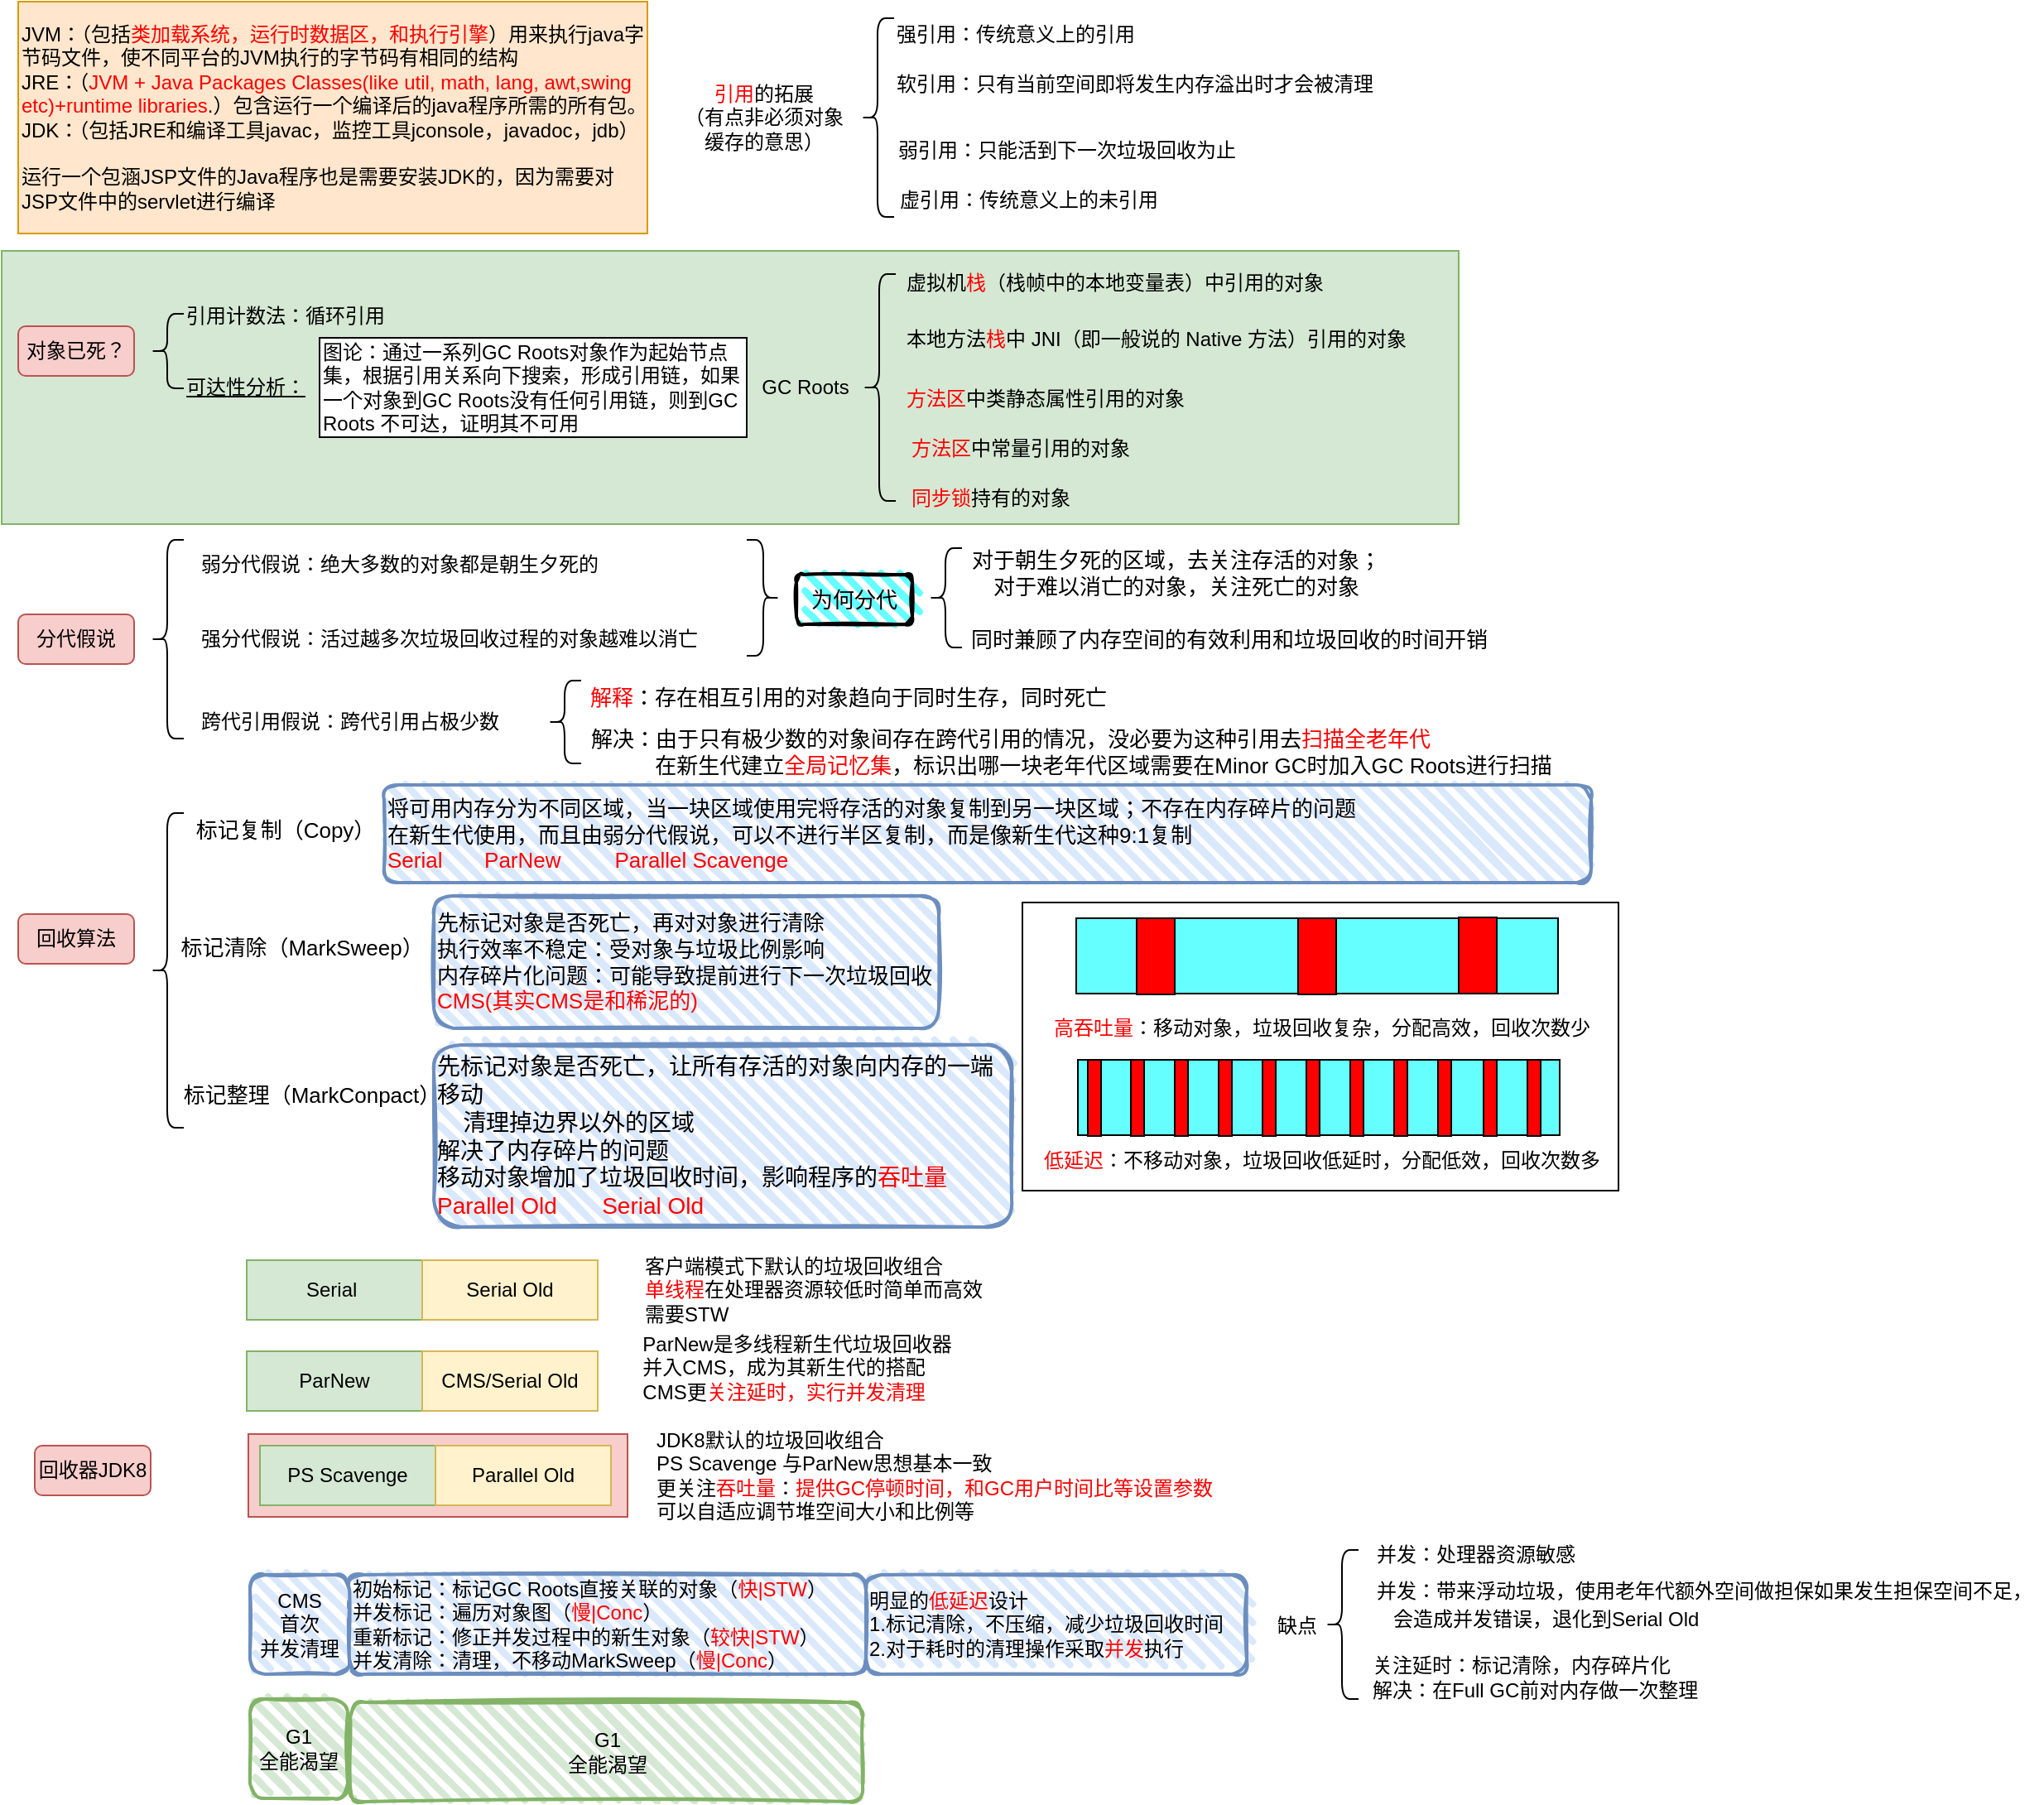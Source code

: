 <mxfile version="17.4.4" type="github">
  <diagram id="cyJsS7ivkHpWse9aPu4b" name="Page-1">
    <mxGraphModel dx="1185" dy="662" grid="1" gridSize="10" guides="1" tooltips="1" connect="1" arrows="1" fold="1" page="1" pageScale="1" pageWidth="850" pageHeight="1100" math="0" shadow="0">
      <root>
        <mxCell id="0" />
        <mxCell id="1" parent="0" />
        <mxCell id="plugZ318Kx3CzQZgdIX9-83" value="" style="rounded=0;whiteSpace=wrap;html=1;shadow=0;fontSize=12;strokeColor=#b85450;fillColor=#f8cecc;" vertex="1" parent="1">
          <mxGeometry x="149" y="875" width="229" height="50" as="geometry" />
        </mxCell>
        <mxCell id="plugZ318Kx3CzQZgdIX9-18" value="" style="rounded=0;whiteSpace=wrap;html=1;fillColor=#d5e8d4;strokeColor=#82b366;" vertex="1" parent="1">
          <mxGeometry y="160.5" width="880" height="165" as="geometry" />
        </mxCell>
        <mxCell id="mPPLmPChkx4s_wyopT-2-1" value="JVM：（包括&lt;font color=&quot;#ff0000&quot;&gt;类加载系统，运行时数据区，和执行引擎&lt;/font&gt;）用来执行java字节码文件，使不同平台的JVM执行的字节码有相同的结构&lt;br&gt;JRE：（&lt;font color=&quot;#ff0000&quot;&gt;JVM + Java Packages Classes(like util, math, lang, awt,swing etc)+runtime libraries&lt;/font&gt;.）包含运行一个编译后的java程序所需的所有包。&lt;br&gt;JDK：（包括JRE和编译工具javac，监控工具jconsole，javadoc，jdb）&lt;br&gt;&lt;br&gt;运行一个包涵JSP文件的Java程序也是需要安装JDK的，因为需要对JSP文件中的servlet进行编译" style="rounded=0;whiteSpace=wrap;html=1;align=left;fillColor=#ffe6cc;strokeColor=#d79b00;" parent="1" vertex="1">
          <mxGeometry x="10" y="10" width="380" height="140" as="geometry" />
        </mxCell>
        <mxCell id="plugZ318Kx3CzQZgdIX9-1" value="对象已死？" style="rounded=1;whiteSpace=wrap;html=1;fillColor=#f8cecc;strokeColor=#b85450;" vertex="1" parent="1">
          <mxGeometry x="10" y="206" width="70" height="30" as="geometry" />
        </mxCell>
        <mxCell id="plugZ318Kx3CzQZgdIX9-2" value="" style="shape=curlyBracket;whiteSpace=wrap;html=1;rounded=1;" vertex="1" parent="1">
          <mxGeometry x="90" y="198.5" width="20" height="45" as="geometry" />
        </mxCell>
        <mxCell id="plugZ318Kx3CzQZgdIX9-6" value="引用计数法：循环引用" style="text;html=1;align=center;verticalAlign=middle;resizable=0;points=[];autosize=1;strokeColor=none;fillColor=none;" vertex="1" parent="1">
          <mxGeometry x="101" y="190" width="140" height="20" as="geometry" />
        </mxCell>
        <mxCell id="plugZ318Kx3CzQZgdIX9-7" value="&lt;u&gt;可达性分析：&lt;/u&gt;" style="text;html=1;align=center;verticalAlign=middle;resizable=0;points=[];autosize=1;strokeColor=none;fillColor=none;" vertex="1" parent="1">
          <mxGeometry x="102" y="233" width="90" height="20" as="geometry" />
        </mxCell>
        <mxCell id="plugZ318Kx3CzQZgdIX9-9" value="图论：通过一系列GC Roots对象作为起始节点集，根据引用关系向下搜索，形成引用链，如果一个对象到GC Roots没有任何引用链，则到GC Roots 不可达，证明其不可用" style="rounded=0;whiteSpace=wrap;html=1;align=left;" vertex="1" parent="1">
          <mxGeometry x="192" y="213" width="258" height="60" as="geometry" />
        </mxCell>
        <mxCell id="plugZ318Kx3CzQZgdIX9-10" value="" style="shape=curlyBracket;whiteSpace=wrap;html=1;rounded=1;" vertex="1" parent="1">
          <mxGeometry x="520" y="174.5" width="20" height="137" as="geometry" />
        </mxCell>
        <mxCell id="plugZ318Kx3CzQZgdIX9-11" value="虚拟机&lt;font color=&quot;#ff0000&quot;&gt;栈&lt;/font&gt;（栈帧中的本地变量表）中引用的对象" style="text;html=1;align=center;verticalAlign=middle;resizable=0;points=[];autosize=1;strokeColor=none;fillColor=none;" vertex="1" parent="1">
          <mxGeometry x="537" y="170" width="270" height="20" as="geometry" />
        </mxCell>
        <mxCell id="plugZ318Kx3CzQZgdIX9-13" value="本地方法&lt;font color=&quot;#ff0000&quot;&gt;栈&lt;/font&gt;中 JNI（即一般说的 Native 方法）引用的对象" style="text;html=1;align=center;verticalAlign=middle;resizable=0;points=[];autosize=1;strokeColor=none;fillColor=none;" vertex="1" parent="1">
          <mxGeometry x="537" y="203.5" width="320" height="20" as="geometry" />
        </mxCell>
        <mxCell id="plugZ318Kx3CzQZgdIX9-14" value="&lt;font color=&quot;#ff0000&quot;&gt;方法区&lt;/font&gt;中类静态属性引用的对象" style="text;html=1;align=center;verticalAlign=middle;resizable=0;points=[];autosize=1;strokeColor=none;fillColor=none;" vertex="1" parent="1">
          <mxGeometry x="540" y="240" width="180" height="20" as="geometry" />
        </mxCell>
        <mxCell id="plugZ318Kx3CzQZgdIX9-15" value="&lt;font color=&quot;#ff0000&quot;&gt;方法区&lt;/font&gt;中常量引用的对象" style="text;html=1;align=center;verticalAlign=middle;resizable=0;points=[];autosize=1;strokeColor=none;fillColor=none;" vertex="1" parent="1">
          <mxGeometry x="540" y="270" width="150" height="20" as="geometry" />
        </mxCell>
        <mxCell id="plugZ318Kx3CzQZgdIX9-16" value="&lt;font color=&quot;#000000&quot;&gt;GC Roots&lt;/font&gt;" style="text;html=1;align=center;verticalAlign=middle;resizable=0;points=[];autosize=1;strokeColor=none;fillColor=none;fontColor=#FF0000;" vertex="1" parent="1">
          <mxGeometry x="450" y="233" width="70" height="20" as="geometry" />
        </mxCell>
        <mxCell id="plugZ318Kx3CzQZgdIX9-17" value="&lt;font color=&quot;#ff0000&quot;&gt;同步锁&lt;/font&gt;持有的对象" style="text;html=1;align=center;verticalAlign=middle;resizable=0;points=[];autosize=1;strokeColor=none;fillColor=none;" vertex="1" parent="1">
          <mxGeometry x="542" y="300" width="110" height="20" as="geometry" />
        </mxCell>
        <mxCell id="plugZ318Kx3CzQZgdIX9-19" value="引用&lt;font color=&quot;#000000&quot;&gt;的拓展&lt;br&gt;（有点非必须对象&lt;br&gt;缓存的意思）&lt;br&gt;&lt;/font&gt;" style="text;html=1;align=center;verticalAlign=middle;resizable=0;points=[];autosize=1;strokeColor=none;fillColor=none;fontColor=#FF0000;" vertex="1" parent="1">
          <mxGeometry x="405" y="55" width="110" height="50" as="geometry" />
        </mxCell>
        <mxCell id="plugZ318Kx3CzQZgdIX9-21" value="" style="shape=curlyBracket;whiteSpace=wrap;html=1;rounded=1;fontColor=#000000;" vertex="1" parent="1">
          <mxGeometry x="519" y="20" width="20" height="120" as="geometry" />
        </mxCell>
        <mxCell id="plugZ318Kx3CzQZgdIX9-22" value="强引用：传统意义上的引用" style="text;html=1;align=center;verticalAlign=middle;resizable=0;points=[];autosize=1;strokeColor=none;fillColor=none;fontColor=#000000;" vertex="1" parent="1">
          <mxGeometry x="532" y="20" width="160" height="20" as="geometry" />
        </mxCell>
        <mxCell id="plugZ318Kx3CzQZgdIX9-23" value="软引用：只有当前空间即将发生内存溢出时才会被清理" style="text;html=1;align=center;verticalAlign=middle;resizable=0;points=[];autosize=1;strokeColor=none;fillColor=none;fontColor=#000000;" vertex="1" parent="1">
          <mxGeometry x="534" y="50" width="300" height="20" as="geometry" />
        </mxCell>
        <mxCell id="plugZ318Kx3CzQZgdIX9-24" value="弱引用：只能活到下一次垃圾回收为止" style="text;html=1;align=center;verticalAlign=middle;resizable=0;points=[];autosize=1;strokeColor=none;fillColor=none;fontColor=#000000;" vertex="1" parent="1">
          <mxGeometry x="533" y="90" width="220" height="20" as="geometry" />
        </mxCell>
        <mxCell id="plugZ318Kx3CzQZgdIX9-25" value="虚引用：传统意义上的未引用" style="text;html=1;align=center;verticalAlign=middle;resizable=0;points=[];autosize=1;strokeColor=none;fillColor=none;fontColor=#000000;" vertex="1" parent="1">
          <mxGeometry x="535" y="120" width="170" height="20" as="geometry" />
        </mxCell>
        <mxCell id="plugZ318Kx3CzQZgdIX9-26" value="分代假说" style="rounded=1;whiteSpace=wrap;html=1;fillColor=#f8cecc;strokeColor=#b85450;" vertex="1" parent="1">
          <mxGeometry x="10" y="380" width="70" height="30" as="geometry" />
        </mxCell>
        <mxCell id="plugZ318Kx3CzQZgdIX9-27" value="" style="shape=curlyBracket;whiteSpace=wrap;html=1;rounded=1;fontColor=#FF0000;" vertex="1" parent="1">
          <mxGeometry x="90" y="335" width="20" height="120" as="geometry" />
        </mxCell>
        <mxCell id="plugZ318Kx3CzQZgdIX9-28" value="&lt;font color=&quot;#000000&quot;&gt;弱分代假说：绝大多数的对象都是朝生夕死的&lt;/font&gt;" style="text;html=1;align=center;verticalAlign=middle;resizable=0;points=[];autosize=1;strokeColor=none;fillColor=none;fontColor=#FF0000;" vertex="1" parent="1">
          <mxGeometry x="110" y="340" width="260" height="20" as="geometry" />
        </mxCell>
        <mxCell id="plugZ318Kx3CzQZgdIX9-29" value="强分代假说：活过越多次垃圾回收过程的对象越难以消亡" style="text;html=1;align=center;verticalAlign=middle;resizable=0;points=[];autosize=1;strokeColor=none;fillColor=none;fontColor=#000000;" vertex="1" parent="1">
          <mxGeometry x="110" y="385" width="320" height="20" as="geometry" />
        </mxCell>
        <mxCell id="plugZ318Kx3CzQZgdIX9-30" value="跨代引用假说：跨代引用占极少数" style="text;html=1;align=center;verticalAlign=middle;resizable=0;points=[];autosize=1;strokeColor=none;fillColor=none;fontColor=#000000;" vertex="1" parent="1">
          <mxGeometry x="110" y="435" width="200" height="20" as="geometry" />
        </mxCell>
        <mxCell id="plugZ318Kx3CzQZgdIX9-31" value="" style="shape=curlyBracket;whiteSpace=wrap;html=1;rounded=1;flipH=1;fontColor=#000000;" vertex="1" parent="1">
          <mxGeometry x="450" y="335" width="20" height="70" as="geometry" />
        </mxCell>
        <mxCell id="plugZ318Kx3CzQZgdIX9-34" value="&lt;font style=&quot;font-size: 13px&quot;&gt;为何分代&lt;/font&gt;" style="rounded=1;whiteSpace=wrap;html=1;strokeWidth=2;fillWeight=4;hachureGap=8;hachureAngle=45;fillColor=#66FFFF;sketch=1;shadow=0;fontColor=#000000;" vertex="1" parent="1">
          <mxGeometry x="480" y="356" width="70" height="30" as="geometry" />
        </mxCell>
        <mxCell id="plugZ318Kx3CzQZgdIX9-35" value="" style="shape=curlyBracket;whiteSpace=wrap;html=1;rounded=1;shadow=0;fontSize=13;fontColor=#000000;fillColor=#66FFFF;" vertex="1" parent="1">
          <mxGeometry x="560" y="340" width="20" height="60" as="geometry" />
        </mxCell>
        <mxCell id="plugZ318Kx3CzQZgdIX9-36" value="对于朝生夕死的区域，去关注存活的对象；&lt;br&gt;对于难以消亡的对象，关注死亡的对象" style="text;html=1;align=center;verticalAlign=middle;resizable=0;points=[];autosize=1;strokeColor=none;fillColor=none;fontSize=13;fontColor=#000000;" vertex="1" parent="1">
          <mxGeometry x="579" y="335" width="260" height="40" as="geometry" />
        </mxCell>
        <mxCell id="plugZ318Kx3CzQZgdIX9-37" value="同时兼顾了内存空间的有效利用和垃圾回收的时间开销" style="text;html=1;align=center;verticalAlign=middle;resizable=0;points=[];autosize=1;strokeColor=none;fillColor=none;fontSize=13;fontColor=#000000;" vertex="1" parent="1">
          <mxGeometry x="576" y="385" width="330" height="20" as="geometry" />
        </mxCell>
        <mxCell id="plugZ318Kx3CzQZgdIX9-38" value="" style="shape=curlyBracket;whiteSpace=wrap;html=1;rounded=1;shadow=0;fontSize=13;fontColor=#000000;fillColor=#66FFFF;" vertex="1" parent="1">
          <mxGeometry x="330" y="420" width="20" height="50" as="geometry" />
        </mxCell>
        <mxCell id="plugZ318Kx3CzQZgdIX9-39" value="&lt;font color=&quot;#ff0000&quot;&gt;解释&lt;/font&gt;：存在相互引用的对象趋向于同时生存，同时死亡" style="text;html=1;align=center;verticalAlign=middle;resizable=0;points=[];autosize=1;strokeColor=none;fillColor=none;fontSize=13;fontColor=#000000;" vertex="1" parent="1">
          <mxGeometry x="346" y="420" width="330" height="20" as="geometry" />
        </mxCell>
        <mxCell id="plugZ318Kx3CzQZgdIX9-42" value="&lt;font color=&quot;#000000&quot;&gt;解决：由于只有极少数的对象间存在跨代引用的情况，没必要为这种引用去&lt;/font&gt;扫描全老年代&lt;br&gt;&lt;font color=&quot;#000000&quot;&gt;&amp;nbsp; &amp;nbsp; &amp;nbsp; &amp;nbsp; &amp;nbsp; &amp;nbsp; &amp;nbsp; &amp;nbsp; &amp;nbsp; &amp;nbsp; &amp;nbsp; &amp;nbsp; &amp;nbsp; &amp;nbsp; &amp;nbsp; &amp;nbsp;在新生代建立&lt;/font&gt;全局记忆集&lt;font color=&quot;#000000&quot;&gt;，标识出哪一块老年代区域需要在Minor GC时加入GC Roots进行扫描&lt;/font&gt;" style="text;html=1;align=center;verticalAlign=middle;resizable=0;points=[];autosize=1;strokeColor=none;fillColor=none;fontSize=13;fontColor=#FF0000;" vertex="1" parent="1">
          <mxGeometry x="274" y="443" width="670" height="40" as="geometry" />
        </mxCell>
        <mxCell id="plugZ318Kx3CzQZgdIX9-43" value="回收算法" style="rounded=1;whiteSpace=wrap;html=1;fillColor=#f8cecc;strokeColor=#b85450;" vertex="1" parent="1">
          <mxGeometry x="10" y="561" width="70" height="30" as="geometry" />
        </mxCell>
        <mxCell id="plugZ318Kx3CzQZgdIX9-44" value="回收器JDK8" style="rounded=1;whiteSpace=wrap;html=1;fillColor=#f8cecc;strokeColor=#b85450;" vertex="1" parent="1">
          <mxGeometry x="20" y="882" width="70" height="30" as="geometry" />
        </mxCell>
        <mxCell id="plugZ318Kx3CzQZgdIX9-45" value="" style="shape=curlyBracket;whiteSpace=wrap;html=1;rounded=1;shadow=0;fontSize=13;fontColor=#FF0000;fillColor=#66FFFF;" vertex="1" parent="1">
          <mxGeometry x="90" y="500" width="20" height="190" as="geometry" />
        </mxCell>
        <mxCell id="plugZ318Kx3CzQZgdIX9-46" value="&lt;font color=&quot;#000000&quot;&gt;标记复制（Copy）&lt;/font&gt;" style="text;html=1;align=center;verticalAlign=middle;resizable=0;points=[];autosize=1;strokeColor=none;fillColor=none;fontSize=13;fontColor=#FF0000;" vertex="1" parent="1">
          <mxGeometry x="111" y="500" width="120" height="20" as="geometry" />
        </mxCell>
        <mxCell id="plugZ318Kx3CzQZgdIX9-49" value="将可用内存分为不同区域，当一块区域使用完将存活的对象复制到另一块区域；不存在内存碎片的问题&lt;br&gt;在新生代使用，而且由弱分代假说，可以不进行半区复制，而是像新生代这种9:1复制&lt;br&gt;&lt;font color=&quot;#ff0000&quot;&gt;Serial&amp;nbsp; &amp;nbsp; &amp;nbsp; &amp;nbsp;ParNew&amp;nbsp; &amp;nbsp; &amp;nbsp; &amp;nbsp; &amp;nbsp;Parallel Scavenge&lt;/font&gt;" style="rounded=1;whiteSpace=wrap;html=1;strokeWidth=2;fillWeight=4;hachureGap=8;hachureAngle=45;fillColor=#dae8fc;sketch=1;shadow=0;fontSize=13;strokeColor=#6c8ebf;align=left;" vertex="1" parent="1">
          <mxGeometry x="231" y="483" width="729" height="59" as="geometry" />
        </mxCell>
        <mxCell id="plugZ318Kx3CzQZgdIX9-50" value="标记清除（MarkSweep）" style="text;html=1;align=center;verticalAlign=middle;resizable=0;points=[];autosize=1;strokeColor=none;fillColor=none;fontSize=13;fontColor=#000000;" vertex="1" parent="1">
          <mxGeometry x="101" y="571" width="160" height="20" as="geometry" />
        </mxCell>
        <mxCell id="plugZ318Kx3CzQZgdIX9-51" value="&lt;font style=&quot;font-size: 13px&quot;&gt;先标记对象是否死亡，再对对象进行清除&lt;br&gt;执行效率不稳定：受对象与垃圾比例影响&lt;br&gt;内存碎片化问题：可能导致提前进行下一次垃圾回收&lt;br&gt;&lt;font color=&quot;#ff0000&quot; style=&quot;font-size: 13px&quot;&gt;CMS(其实CMS是和稀泥的)&lt;/font&gt;&lt;/font&gt;" style="rounded=1;whiteSpace=wrap;html=1;strokeWidth=2;fillWeight=4;hachureGap=8;hachureAngle=45;fillColor=#dae8fc;sketch=1;shadow=0;fontSize=13;strokeColor=#6c8ebf;align=left;" vertex="1" parent="1">
          <mxGeometry x="261" y="550" width="305" height="80" as="geometry" />
        </mxCell>
        <mxCell id="plugZ318Kx3CzQZgdIX9-52" value="标记整理（MarkConpact）" style="text;html=1;align=center;verticalAlign=middle;resizable=0;points=[];autosize=1;strokeColor=none;fillColor=none;fontSize=13;fontColor=#000000;" vertex="1" parent="1">
          <mxGeometry x="102" y="660" width="170" height="20" as="geometry" />
        </mxCell>
        <mxCell id="plugZ318Kx3CzQZgdIX9-53" value="&lt;font style=&quot;font-size: 14px&quot;&gt;先标记对象是否死亡，让所有存活的对象向内存的一端移动&lt;br&gt;&lt;span style=&quot;white-space: pre&quot;&gt;	&lt;/span&gt;&lt;span style=&quot;white-space: pre&quot;&gt;	&lt;/span&gt;&lt;span style=&quot;white-space: pre&quot;&gt;	&lt;/span&gt;&lt;span style=&quot;white-space: pre&quot;&gt;	&lt;/span&gt;清理掉边界以外的区域&lt;br&gt;解决了内存碎片的问题&lt;br&gt;移动对象增加了垃圾回收时间，影响程序的&lt;/font&gt;&lt;font color=&quot;#ff0000&quot; style=&quot;font-size: 14px&quot;&gt;&lt;font style=&quot;font-size: 14px&quot;&gt;吞吐量&lt;br&gt;Parallel Old&amp;nbsp; &amp;nbsp; &amp;nbsp; &amp;nbsp;Serial Old&amp;nbsp; &amp;nbsp; &amp;nbsp; &amp;nbsp;&lt;/font&gt;&lt;br&gt;&lt;/font&gt;" style="rounded=1;whiteSpace=wrap;html=1;strokeWidth=2;fillWeight=4;hachureGap=8;hachureAngle=45;fillColor=#dae8fc;sketch=1;shadow=0;fontSize=13;strokeColor=#6c8ebf;align=left;" vertex="1" parent="1">
          <mxGeometry x="261" y="640" width="349" height="110" as="geometry" />
        </mxCell>
        <mxCell id="plugZ318Kx3CzQZgdIX9-54" value="" style="rounded=0;whiteSpace=wrap;html=1;shadow=0;fontSize=13;" vertex="1" parent="1">
          <mxGeometry x="616.5" y="554" width="360" height="174" as="geometry" />
        </mxCell>
        <mxCell id="plugZ318Kx3CzQZgdIX9-55" value="" style="rounded=0;whiteSpace=wrap;html=1;shadow=0;fontSize=13;fontColor=#FF0000;fillColor=#66FFFF;" vertex="1" parent="1">
          <mxGeometry x="649" y="563.5" width="291" height="45.5" as="geometry" />
        </mxCell>
        <mxCell id="plugZ318Kx3CzQZgdIX9-56" value="" style="rounded=0;whiteSpace=wrap;html=1;shadow=0;fontSize=13;fontColor=#FF0000;fillColor=#66FFFF;" vertex="1" parent="1">
          <mxGeometry x="650" y="649" width="291" height="45.5" as="geometry" />
        </mxCell>
        <mxCell id="plugZ318Kx3CzQZgdIX9-57" value="" style="rounded=0;whiteSpace=wrap;html=1;shadow=0;fontSize=13;fontColor=#FF0000;fillColor=#FF0000;" vertex="1" parent="1">
          <mxGeometry x="685.5" y="563.5" width="23" height="46" as="geometry" />
        </mxCell>
        <mxCell id="plugZ318Kx3CzQZgdIX9-58" value="" style="rounded=0;whiteSpace=wrap;html=1;shadow=0;fontSize=13;fontColor=#FF0000;fillColor=#FF0000;" vertex="1" parent="1">
          <mxGeometry x="783" y="563.5" width="23" height="46" as="geometry" />
        </mxCell>
        <mxCell id="plugZ318Kx3CzQZgdIX9-60" value="" style="rounded=0;whiteSpace=wrap;html=1;shadow=0;fontSize=13;fontColor=#FF0000;fillColor=#FF0000;" vertex="1" parent="1">
          <mxGeometry x="880" y="563" width="23" height="46" as="geometry" />
        </mxCell>
        <mxCell id="plugZ318Kx3CzQZgdIX9-61" value="" style="rounded=0;whiteSpace=wrap;html=1;shadow=0;fontSize=13;fontColor=#FF0000;fillColor=#FF0000;" vertex="1" parent="1">
          <mxGeometry x="682" y="649" width="8" height="46" as="geometry" />
        </mxCell>
        <mxCell id="plugZ318Kx3CzQZgdIX9-62" value="" style="rounded=0;whiteSpace=wrap;html=1;shadow=0;fontSize=13;fontColor=#FF0000;fillColor=#FF0000;" vertex="1" parent="1">
          <mxGeometry x="708.5" y="649" width="8" height="46" as="geometry" />
        </mxCell>
        <mxCell id="plugZ318Kx3CzQZgdIX9-63" value="" style="rounded=0;whiteSpace=wrap;html=1;shadow=0;fontSize=13;fontColor=#FF0000;fillColor=#FF0000;" vertex="1" parent="1">
          <mxGeometry x="735" y="649" width="8" height="46" as="geometry" />
        </mxCell>
        <mxCell id="plugZ318Kx3CzQZgdIX9-64" value="" style="rounded=0;whiteSpace=wrap;html=1;shadow=0;fontSize=13;fontColor=#FF0000;fillColor=#FF0000;" vertex="1" parent="1">
          <mxGeometry x="761.5" y="649" width="8" height="46" as="geometry" />
        </mxCell>
        <mxCell id="plugZ318Kx3CzQZgdIX9-65" value="" style="rounded=0;whiteSpace=wrap;html=1;shadow=0;fontSize=13;fontColor=#FF0000;fillColor=#FF0000;" vertex="1" parent="1">
          <mxGeometry x="788" y="649" width="8" height="46" as="geometry" />
        </mxCell>
        <mxCell id="plugZ318Kx3CzQZgdIX9-66" value="" style="rounded=0;whiteSpace=wrap;html=1;shadow=0;fontSize=13;fontColor=#FF0000;fillColor=#FF0000;" vertex="1" parent="1">
          <mxGeometry x="814.5" y="649" width="8" height="46" as="geometry" />
        </mxCell>
        <mxCell id="plugZ318Kx3CzQZgdIX9-67" value="" style="rounded=0;whiteSpace=wrap;html=1;shadow=0;fontSize=13;fontColor=#FF0000;fillColor=#FF0000;" vertex="1" parent="1">
          <mxGeometry x="841" y="649" width="8" height="46" as="geometry" />
        </mxCell>
        <mxCell id="plugZ318Kx3CzQZgdIX9-68" value="c&lt;span style=&quot;color: rgba(0 , 0 , 0 , 0) ; font-family: monospace ; font-size: 0px&quot;&gt;%3CmxGraphModel%3E%3Croot%3E%3CmxCell%20id%3D%220%22%2F%3E%3CmxCell%20id%3D%221%22%20parent%3D%220%22%2F%3E%3CmxCell%20id%3D%222%22%20value%3D%22%22%20style%3D%22rounded%3D0%3BwhiteSpace%3Dwrap%3Bhtml%3D1%3Bshadow%3D0%3BfontSize%3D13%3BfontColor%3D%23FF0000%3BfillColor%3D%23FF0000%3B%22%20vertex%3D%221%22%20parent%3D%221%22%3E%3CmxGeometry%20x%3D%22682%22%20y%3D%22640%22%20width%3D%228%22%20height%3D%2246%22%20as%3D%22geometry%22%2F%3E%3C%2FmxCell%3E%3CmxCell%20id%3D%223%22%20value%3D%22%22%20style%3D%22rounded%3D0%3BwhiteSpace%3Dwrap%3Bhtml%3D1%3Bshadow%3D0%3BfontSize%3D13%3BfontColor%3D%23FF0000%3BfillColor%3D%23FF0000%3B%22%20vertex%3D%221%22%20parent%3D%221%22%3E%3CmxGeometry%20x%3D%22708.5%22%20y%3D%22640%22%20width%3D%228%22%20height%3D%2246%22%20as%3D%22geometry%22%2F%3E%3C%2FmxCell%3E%3CmxCell%20id%3D%224%22%20value%3D%22%22%20style%3D%22rounded%3D0%3BwhiteSpace%3Dwrap%3Bhtml%3D1%3Bshadow%3D0%3BfontSize%3D13%3BfontColor%3D%23FF0000%3BfillColor%3D%23FF0000%3B%22%20vertex%3D%221%22%20parent%3D%221%22%3E%3CmxGeometry%20x%3D%22735%22%20y%3D%22640%22%20width%3D%228%22%20height%3D%2246%22%20as%3D%22geometry%22%2F%3E%3C%2FmxCell%3E%3CmxCell%20id%3D%225%22%20value%3D%22%22%20style%3D%22rounded%3D0%3BwhiteSpace%3Dwrap%3Bhtml%3D1%3Bshadow%3D0%3BfontSize%3D13%3BfontColor%3D%23FF0000%3BfillColor%3D%23FF0000%3B%22%20vertex%3D%221%22%20parent%3D%221%22%3E%3CmxGeometry%20x%3D%22761.5%22%20y%3D%22640%22%20width%3D%228%22%20height%3D%2246%22%20as%3D%22geometry%22%2F%3E%3C%2FmxCell%3E%3C%2Froot%3E%3C%2FmxGraphModel%3E&lt;/span&gt;&lt;span style=&quot;color: rgba(0 , 0 , 0 , 0) ; font-family: monospace ; font-size: 0px&quot;&gt;%3CmxGraphModel%3E%3Croot%3E%3CmxCell%20id%3D%220%22%2F%3E%3CmxCell%20id%3D%221%22%20parent%3D%220%22%2F%3E%3CmxCell%20id%3D%222%22%20value%3D%22%22%20style%3D%22rounded%3D0%3BwhiteSpace%3Dwrap%3Bhtml%3D1%3Bshadow%3D0%3BfontSize%3D13%3BfontColor%3D%23FF0000%3BfillColor%3D%23FF0000%3B%22%20vertex%3D%221%22%20parent%3D%221%22%3E%3CmxGeometry%20x%3D%22682%22%20y%3D%22640%22%20width%3D%228%22%20height%3D%2246%22%20as%3D%22geometry%22%2F%3E%3C%2FmxCell%3E%3CmxCell%20id%3D%223%22%20value%3D%22%22%20style%3D%22rounded%3D0%3BwhiteSpace%3Dwrap%3Bhtml%3D1%3Bshadow%3D0%3BfontSize%3D13%3BfontColor%3D%23FF0000%3BfillColor%3D%23FF0000%3B%22%20vertex%3D%221%22%20parent%3D%221%22%3E%3CmxGeometry%20x%3D%22708.5%22%20y%3D%22640%22%20width%3D%228%22%20height%3D%2246%22%20as%3D%22geometry%22%2F%3E%3C%2FmxCell%3E%3CmxCell%20id%3D%224%22%20value%3D%22%22%20style%3D%22rounded%3D0%3BwhiteSpace%3Dwrap%3Bhtml%3D1%3Bshadow%3D0%3BfontSize%3D13%3BfontColor%3D%23FF0000%3BfillColor%3D%23FF0000%3B%22%20vertex%3D%221%22%20parent%3D%221%22%3E%3CmxGeometry%20x%3D%22735%22%20y%3D%22640%22%20width%3D%228%22%20height%3D%2246%22%20as%3D%22geometry%22%2F%3E%3C%2FmxCell%3E%3CmxCell%20id%3D%225%22%20value%3D%22%22%20style%3D%22rounded%3D0%3BwhiteSpace%3Dwrap%3Bhtml%3D1%3Bshadow%3D0%3BfontSize%3D13%3BfontColor%3D%23FF0000%3BfillColor%3D%23FF0000%3B%22%20vertex%3D%221%22%20parent%3D%221%22%3E%3CmxGeometry%20x%3D%22761.5%22%20y%3D%22640%22%20width%3D%228%22%20height%3D%2246%22%20as%3D%22geometry%22%2F%3E%3C%2FmxCell%3E%3C%2Froot%3E%3C%2FmxGraphModel%3E&lt;/span&gt;" style="rounded=0;whiteSpace=wrap;html=1;shadow=0;fontSize=13;fontColor=#FF0000;fillColor=#FF0000;" vertex="1" parent="1">
          <mxGeometry x="867.5" y="649" width="8" height="46" as="geometry" />
        </mxCell>
        <mxCell id="plugZ318Kx3CzQZgdIX9-69" value="c&lt;span style=&quot;color: rgba(0 , 0 , 0 , 0) ; font-family: monospace ; font-size: 0px&quot;&gt;%3CmxGraphModel%3E%3Croot%3E%3CmxCell%20id%3D%220%22%2F%3E%3CmxCell%20id%3D%221%22%20parent%3D%220%22%2F%3E%3CmxCell%20id%3D%222%22%20value%3D%22%22%20style%3D%22rounded%3D0%3BwhiteSpace%3Dwrap%3Bhtml%3D1%3Bshadow%3D0%3BfontSize%3D13%3BfontColor%3D%23FF0000%3BfillColor%3D%23FF0000%3B%22%20vertex%3D%221%22%20parent%3D%221%22%3E%3CmxGeometry%20x%3D%22682%22%20y%3D%22640%22%20width%3D%228%22%20height%3D%2246%22%20as%3D%22geometry%22%2F%3E%3C%2FmxCell%3E%3CmxCell%20id%3D%223%22%20value%3D%22%22%20style%3D%22rounded%3D0%3BwhiteSpace%3Dwrap%3Bhtml%3D1%3Bshadow%3D0%3BfontSize%3D13%3BfontColor%3D%23FF0000%3BfillColor%3D%23FF0000%3B%22%20vertex%3D%221%22%20parent%3D%221%22%3E%3CmxGeometry%20x%3D%22708.5%22%20y%3D%22640%22%20width%3D%228%22%20height%3D%2246%22%20as%3D%22geometry%22%2F%3E%3C%2FmxCell%3E%3CmxCell%20id%3D%224%22%20value%3D%22%22%20style%3D%22rounded%3D0%3BwhiteSpace%3Dwrap%3Bhtml%3D1%3Bshadow%3D0%3BfontSize%3D13%3BfontColor%3D%23FF0000%3BfillColor%3D%23FF0000%3B%22%20vertex%3D%221%22%20parent%3D%221%22%3E%3CmxGeometry%20x%3D%22735%22%20y%3D%22640%22%20width%3D%228%22%20height%3D%2246%22%20as%3D%22geometry%22%2F%3E%3C%2FmxCell%3E%3CmxCell%20id%3D%225%22%20value%3D%22%22%20style%3D%22rounded%3D0%3BwhiteSpace%3Dwrap%3Bhtml%3D1%3Bshadow%3D0%3BfontSize%3D13%3BfontColor%3D%23FF0000%3BfillColor%3D%23FF0000%3B%22%20vertex%3D%221%22%20parent%3D%221%22%3E%3CmxGeometry%20x%3D%22761.5%22%20y%3D%22640%22%20width%3D%228%22%20height%3D%2246%22%20as%3D%22geometry%22%2F%3E%3C%2FmxCell%3E%3C%2Froot%3E%3C%2FmxGraphModel%3E&lt;/span&gt;&lt;span style=&quot;color: rgba(0 , 0 , 0 , 0) ; font-family: monospace ; font-size: 0px&quot;&gt;%3CmxGraphModel%3E%3Croot%3E%3CmxCell%20id%3D%220%22%2F%3E%3CmxCell%20id%3D%221%22%20parent%3D%220%22%2F%3E%3CmxCell%20id%3D%222%22%20value%3D%22%22%20style%3D%22rounded%3D0%3BwhiteSpace%3Dwrap%3Bhtml%3D1%3Bshadow%3D0%3BfontSize%3D13%3BfontColor%3D%23FF0000%3BfillColor%3D%23FF0000%3B%22%20vertex%3D%221%22%20parent%3D%221%22%3E%3CmxGeometry%20x%3D%22682%22%20y%3D%22640%22%20width%3D%228%22%20height%3D%2246%22%20as%3D%22geometry%22%2F%3E%3C%2FmxCell%3E%3CmxCell%20id%3D%223%22%20value%3D%22%22%20style%3D%22rounded%3D0%3BwhiteSpace%3Dwrap%3Bhtml%3D1%3Bshadow%3D0%3BfontSize%3D13%3BfontColor%3D%23FF0000%3BfillColor%3D%23FF0000%3B%22%20vertex%3D%221%22%20parent%3D%221%22%3E%3CmxGeometry%20x%3D%22708.5%22%20y%3D%22640%22%20width%3D%228%22%20height%3D%2246%22%20as%3D%22geometry%22%2F%3E%3C%2FmxCell%3E%3CmxCell%20id%3D%224%22%20value%3D%22%22%20style%3D%22rounded%3D0%3BwhiteSpace%3Dwrap%3Bhtml%3D1%3Bshadow%3D0%3BfontSize%3D13%3BfontColor%3D%23FF0000%3BfillColor%3D%23FF0000%3B%22%20vertex%3D%221%22%20parent%3D%221%22%3E%3CmxGeometry%20x%3D%22735%22%20y%3D%22640%22%20width%3D%228%22%20height%3D%2246%22%20as%3D%22geometry%22%2F%3E%3C%2FmxCell%3E%3CmxCell%20id%3D%225%22%20value%3D%22%22%20style%3D%22rounded%3D0%3BwhiteSpace%3Dwrap%3Bhtml%3D1%3Bshadow%3D0%3BfontSize%3D13%3BfontColor%3D%23FF0000%3BfillColor%3D%23FF0000%3B%22%20vertex%3D%221%22%20parent%3D%221%22%3E%3CmxGeometry%20x%3D%22761.5%22%20y%3D%22640%22%20width%3D%228%22%20height%3D%2246%22%20as%3D%22geometry%22%2F%3E%3C%2FmxCell%3E%3C%2Froot%3E%3C%2FmxGraphModel%3E&lt;/span&gt;" style="rounded=0;whiteSpace=wrap;html=1;shadow=0;fontSize=13;fontColor=#FF0000;fillColor=#FF0000;" vertex="1" parent="1">
          <mxGeometry x="867.5" y="649" width="8" height="46" as="geometry" />
        </mxCell>
        <mxCell id="plugZ318Kx3CzQZgdIX9-70" value="" style="rounded=0;whiteSpace=wrap;html=1;shadow=0;fontSize=13;fontColor=#FF0000;fillColor=#FF0000;" vertex="1" parent="1">
          <mxGeometry x="895" y="649" width="8" height="46" as="geometry" />
        </mxCell>
        <mxCell id="plugZ318Kx3CzQZgdIX9-71" value="c&lt;span style=&quot;color: rgba(0 , 0 , 0 , 0) ; font-family: monospace ; font-size: 0px&quot;&gt;%3CmxGraphModel%3E%3Croot%3E%3CmxCell%20id%3D%220%22%2F%3E%3CmxCell%20id%3D%221%22%20parent%3D%220%22%2F%3E%3CmxCell%20id%3D%222%22%20value%3D%22%22%20style%3D%22rounded%3D0%3BwhiteSpace%3Dwrap%3Bhtml%3D1%3Bshadow%3D0%3BfontSize%3D13%3BfontColor%3D%23FF0000%3BfillColor%3D%23FF0000%3B%22%20vertex%3D%221%22%20parent%3D%221%22%3E%3CmxGeometry%20x%3D%22682%22%20y%3D%22640%22%20width%3D%228%22%20height%3D%2246%22%20as%3D%22geometry%22%2F%3E%3C%2FmxCell%3E%3CmxCell%20id%3D%223%22%20value%3D%22%22%20style%3D%22rounded%3D0%3BwhiteSpace%3Dwrap%3Bhtml%3D1%3Bshadow%3D0%3BfontSize%3D13%3BfontColor%3D%23FF0000%3BfillColor%3D%23FF0000%3B%22%20vertex%3D%221%22%20parent%3D%221%22%3E%3CmxGeometry%20x%3D%22708.5%22%20y%3D%22640%22%20width%3D%228%22%20height%3D%2246%22%20as%3D%22geometry%22%2F%3E%3C%2FmxCell%3E%3CmxCell%20id%3D%224%22%20value%3D%22%22%20style%3D%22rounded%3D0%3BwhiteSpace%3Dwrap%3Bhtml%3D1%3Bshadow%3D0%3BfontSize%3D13%3BfontColor%3D%23FF0000%3BfillColor%3D%23FF0000%3B%22%20vertex%3D%221%22%20parent%3D%221%22%3E%3CmxGeometry%20x%3D%22735%22%20y%3D%22640%22%20width%3D%228%22%20height%3D%2246%22%20as%3D%22geometry%22%2F%3E%3C%2FmxCell%3E%3CmxCell%20id%3D%225%22%20value%3D%22%22%20style%3D%22rounded%3D0%3BwhiteSpace%3Dwrap%3Bhtml%3D1%3Bshadow%3D0%3BfontSize%3D13%3BfontColor%3D%23FF0000%3BfillColor%3D%23FF0000%3B%22%20vertex%3D%221%22%20parent%3D%221%22%3E%3CmxGeometry%20x%3D%22761.5%22%20y%3D%22640%22%20width%3D%228%22%20height%3D%2246%22%20as%3D%22geometry%22%2F%3E%3C%2FmxCell%3E%3C%2Froot%3E%3C%2FmxGraphModel%3E&lt;/span&gt;&lt;span style=&quot;color: rgba(0 , 0 , 0 , 0) ; font-family: monospace ; font-size: 0px&quot;&gt;%3CmxGraphModel%3E%3Croot%3E%3CmxCell%20id%3D%220%22%2F%3E%3CmxCell%20id%3D%221%22%20parent%3D%220%22%2F%3E%3CmxCell%20id%3D%222%22%20value%3D%22%22%20style%3D%22rounded%3D0%3BwhiteSpace%3Dwrap%3Bhtml%3D1%3Bshadow%3D0%3BfontSize%3D13%3BfontColor%3D%23FF0000%3BfillColor%3D%23FF0000%3B%22%20vertex%3D%221%22%20parent%3D%221%22%3E%3CmxGeometry%20x%3D%22682%22%20y%3D%22640%22%20width%3D%228%22%20height%3D%2246%22%20as%3D%22geometry%22%2F%3E%3C%2FmxCell%3E%3CmxCell%20id%3D%223%22%20value%3D%22%22%20style%3D%22rounded%3D0%3BwhiteSpace%3Dwrap%3Bhtml%3D1%3Bshadow%3D0%3BfontSize%3D13%3BfontColor%3D%23FF0000%3BfillColor%3D%23FF0000%3B%22%20vertex%3D%221%22%20parent%3D%221%22%3E%3CmxGeometry%20x%3D%22708.5%22%20y%3D%22640%22%20width%3D%228%22%20height%3D%2246%22%20as%3D%22geometry%22%2F%3E%3C%2FmxCell%3E%3CmxCell%20id%3D%224%22%20value%3D%22%22%20style%3D%22rounded%3D0%3BwhiteSpace%3Dwrap%3Bhtml%3D1%3Bshadow%3D0%3BfontSize%3D13%3BfontColor%3D%23FF0000%3BfillColor%3D%23FF0000%3B%22%20vertex%3D%221%22%20parent%3D%221%22%3E%3CmxGeometry%20x%3D%22735%22%20y%3D%22640%22%20width%3D%228%22%20height%3D%2246%22%20as%3D%22geometry%22%2F%3E%3C%2FmxCell%3E%3CmxCell%20id%3D%225%22%20value%3D%22%22%20style%3D%22rounded%3D0%3BwhiteSpace%3Dwrap%3Bhtml%3D1%3Bshadow%3D0%3BfontSize%3D13%3BfontColor%3D%23FF0000%3BfillColor%3D%23FF0000%3B%22%20vertex%3D%221%22%20parent%3D%221%22%3E%3CmxGeometry%20x%3D%22761.5%22%20y%3D%22640%22%20width%3D%228%22%20height%3D%2246%22%20as%3D%22geometry%22%2F%3E%3C%2FmxCell%3E%3C%2Froot%3E%3C%2FmxGraphModel%3E&lt;/span&gt;" style="rounded=0;whiteSpace=wrap;html=1;shadow=0;fontSize=13;fontColor=#FF0000;fillColor=#FF0000;" vertex="1" parent="1">
          <mxGeometry x="921.5" y="649" width="8" height="46" as="geometry" />
        </mxCell>
        <mxCell id="plugZ318Kx3CzQZgdIX9-72" value="" style="rounded=0;whiteSpace=wrap;html=1;shadow=0;fontSize=13;fontColor=#FF0000;fillColor=#FF0000;" vertex="1" parent="1">
          <mxGeometry x="656" y="649" width="8" height="46" as="geometry" />
        </mxCell>
        <mxCell id="plugZ318Kx3CzQZgdIX9-73" value="&lt;font style=&quot;font-size: 12px&quot;&gt;高吞吐量&lt;/font&gt;&lt;font color=&quot;#000000&quot; style=&quot;font-size: 12px&quot;&gt;：移动对象，垃圾回收复杂，分配高效，回收次数少&lt;/font&gt;" style="text;html=1;align=center;verticalAlign=middle;resizable=0;points=[];autosize=1;strokeColor=none;fillColor=none;fontSize=13;fontColor=#FF0000;" vertex="1" parent="1">
          <mxGeometry x="626.5" y="619" width="340" height="20" as="geometry" />
        </mxCell>
        <mxCell id="plugZ318Kx3CzQZgdIX9-74" value="&lt;font style=&quot;font-size: 12px&quot;&gt;低延迟&lt;/font&gt;&lt;font color=&quot;#000000&quot; style=&quot;font-size: 12px&quot;&gt;：不移动对象，垃圾回收低延时，分配低效，回收次数多&lt;/font&gt;" style="text;html=1;align=center;verticalAlign=middle;resizable=0;points=[];autosize=1;strokeColor=none;fillColor=none;fontSize=13;fontColor=#FF0000;" vertex="1" parent="1">
          <mxGeometry x="621.5" y="699" width="350" height="20" as="geometry" />
        </mxCell>
        <mxCell id="plugZ318Kx3CzQZgdIX9-77" value="Serial&amp;nbsp;" style="rounded=0;whiteSpace=wrap;html=1;shadow=0;fontSize=12;strokeColor=#82b366;fillColor=#d5e8d4;" vertex="1" parent="1">
          <mxGeometry x="148" y="770" width="106" height="36" as="geometry" />
        </mxCell>
        <mxCell id="plugZ318Kx3CzQZgdIX9-78" value="&lt;span&gt;Serial Old&lt;/span&gt;" style="rounded=0;whiteSpace=wrap;html=1;shadow=0;fontSize=12;strokeColor=#d6b656;fillColor=#fff2cc;" vertex="1" parent="1">
          <mxGeometry x="254" y="770" width="106" height="36" as="geometry" />
        </mxCell>
        <mxCell id="plugZ318Kx3CzQZgdIX9-79" value="ParNew" style="rounded=0;whiteSpace=wrap;html=1;shadow=0;fontSize=12;strokeColor=#82b366;fillColor=#d5e8d4;" vertex="1" parent="1">
          <mxGeometry x="148" y="825" width="106" height="36" as="geometry" />
        </mxCell>
        <mxCell id="plugZ318Kx3CzQZgdIX9-80" value="&lt;span&gt;CMS/Serial Old&lt;/span&gt;" style="rounded=0;whiteSpace=wrap;html=1;shadow=0;fontSize=12;strokeColor=#d6b656;fillColor=#fff2cc;" vertex="1" parent="1">
          <mxGeometry x="254" y="825" width="106" height="36" as="geometry" />
        </mxCell>
        <mxCell id="plugZ318Kx3CzQZgdIX9-81" value="PS Scavenge" style="rounded=0;whiteSpace=wrap;html=1;shadow=0;fontSize=12;strokeColor=#82b366;fillColor=#d5e8d4;" vertex="1" parent="1">
          <mxGeometry x="156" y="882" width="106" height="36" as="geometry" />
        </mxCell>
        <mxCell id="plugZ318Kx3CzQZgdIX9-82" value="&lt;span&gt;Parallel Old&lt;/span&gt;" style="rounded=0;whiteSpace=wrap;html=1;shadow=0;fontSize=12;strokeColor=#d6b656;fillColor=#fff2cc;" vertex="1" parent="1">
          <mxGeometry x="262" y="882" width="106" height="36" as="geometry" />
        </mxCell>
        <mxCell id="plugZ318Kx3CzQZgdIX9-84" value="&lt;div style=&quot;text-align: left&quot;&gt;&lt;span style=&quot;color: rgb(0 , 0 , 0)&quot;&gt;客户端模式下默认的垃圾回收组合&lt;/span&gt;&lt;/div&gt;&lt;div style=&quot;text-align: left&quot;&gt;单线程&lt;font color=&quot;#000000&quot;&gt;在处理器资源较低时简单而高效&lt;/font&gt;&lt;/div&gt;&lt;div style=&quot;text-align: left&quot;&gt;&lt;font color=&quot;#000000&quot;&gt;需要STW&lt;/font&gt;&lt;/div&gt;" style="text;html=1;align=center;verticalAlign=middle;resizable=0;points=[];autosize=1;strokeColor=none;fillColor=none;fontSize=12;fontColor=#FF0000;" vertex="1" parent="1">
          <mxGeometry x="380" y="763" width="220" height="50" as="geometry" />
        </mxCell>
        <mxCell id="plugZ318Kx3CzQZgdIX9-85" value="&lt;div style=&quot;text-align: left&quot;&gt;&lt;span style=&quot;color: rgb(0 , 0 , 0)&quot;&gt;ParNew是多线程新生代垃圾回收器&lt;/span&gt;&lt;/div&gt;&lt;div style=&quot;color: rgb(0 , 0 , 0) ; text-align: left&quot;&gt;&lt;span&gt;并入CMS，成为其新生代的搭配&lt;/span&gt;&lt;/div&gt;&lt;div style=&quot;text-align: left&quot;&gt;&lt;font color=&quot;#000000&quot;&gt;CMS更&lt;/font&gt;关注延时，实行并发清理&lt;/div&gt;" style="text;html=1;align=center;verticalAlign=middle;resizable=0;points=[];autosize=1;strokeColor=none;fillColor=none;fontSize=12;fontColor=#FF0000;" vertex="1" parent="1">
          <mxGeometry x="380" y="810" width="200" height="50" as="geometry" />
        </mxCell>
        <mxCell id="plugZ318Kx3CzQZgdIX9-86" value="&lt;div style=&quot;text-align: left&quot;&gt;&lt;span style=&quot;color: rgb(0 , 0 , 0)&quot;&gt;JDK8默认的垃圾回收组合&lt;/span&gt;&lt;/div&gt;&lt;div style=&quot;color: rgb(0 , 0 , 0) ; text-align: left&quot;&gt;&lt;span&gt;PS Scavenge 与ParNew思想基本一致&lt;/span&gt;&lt;/div&gt;&lt;div style=&quot;text-align: left&quot;&gt;&lt;font color=&quot;#000000&quot;&gt;更关注&lt;/font&gt;吞吐量&lt;font color=&quot;#000000&quot;&gt;：&lt;/font&gt;提供GC停顿时间，和GC用户时间比等设置参数&lt;/div&gt;&lt;div style=&quot;color: rgb(0 , 0 , 0) ; text-align: left&quot;&gt;&lt;span&gt;可以自适应调节堆空间大小和比例等&lt;/span&gt;&lt;/div&gt;" style="text;html=1;align=center;verticalAlign=middle;resizable=0;points=[];autosize=1;strokeColor=none;fillColor=none;fontSize=12;fontColor=#FF0000;" vertex="1" parent="1">
          <mxGeometry x="388" y="870" width="350" height="60" as="geometry" />
        </mxCell>
        <mxCell id="plugZ318Kx3CzQZgdIX9-88" value="初始标记：标记GC Roots直接关联的对象（&lt;font color=&quot;#ff0000&quot;&gt;快|STW&lt;/font&gt;）&lt;br&gt;并发标记：遍历对象图（&lt;font color=&quot;#ff0000&quot;&gt;慢|Conc&lt;/font&gt;）&lt;br&gt;重新标记：修正并发过程中的新生对象（&lt;font color=&quot;#ff0000&quot;&gt;较快|STW&lt;/font&gt;）&lt;br&gt;并发清除：清理，不移动MarkSweep（&lt;font color=&quot;#ff0000&quot;&gt;慢|Conc&lt;/font&gt;）" style="rounded=1;whiteSpace=wrap;html=1;strokeWidth=2;fillWeight=4;hachureGap=8;hachureAngle=45;fillColor=#dae8fc;sketch=1;shadow=0;fontSize=12;strokeColor=#6c8ebf;align=left;" vertex="1" parent="1">
          <mxGeometry x="210" y="960" width="312" height="60" as="geometry" />
        </mxCell>
        <mxCell id="plugZ318Kx3CzQZgdIX9-89" value="CMS&lt;br&gt;首次&lt;br&gt;并发清理" style="rounded=1;whiteSpace=wrap;html=1;strokeWidth=2;fillWeight=4;hachureGap=8;hachureAngle=45;fillColor=#dae8fc;sketch=1;shadow=0;fontSize=12;strokeColor=#6c8ebf;" vertex="1" parent="1">
          <mxGeometry x="150" y="960" width="60" height="60" as="geometry" />
        </mxCell>
        <mxCell id="plugZ318Kx3CzQZgdIX9-90" value="明显的&lt;font color=&quot;#ff0000&quot;&gt;低延迟&lt;/font&gt;设计&lt;br&gt;1.标记清除，不压缩，减少垃圾回收时间&lt;br&gt;2.对于耗时的清理操作采取&lt;font color=&quot;#ff0000&quot;&gt;并发&lt;/font&gt;执行" style="rounded=1;whiteSpace=wrap;html=1;strokeWidth=2;fillWeight=4;hachureGap=8;hachureAngle=45;fillColor=#dae8fc;sketch=1;shadow=0;fontSize=12;strokeColor=#6c8ebf;align=left;" vertex="1" parent="1">
          <mxGeometry x="522" y="960" width="230" height="60" as="geometry" />
        </mxCell>
        <mxCell id="plugZ318Kx3CzQZgdIX9-94" value="&lt;font color=&quot;#000000&quot;&gt;&lt;span style=&quot;font-size: 12px&quot;&gt;缺点&lt;/span&gt;&lt;/font&gt;" style="text;html=1;align=center;verticalAlign=middle;resizable=0;points=[];autosize=1;strokeColor=none;fillColor=none;fontSize=14;fontColor=#FF0000;" vertex="1" parent="1">
          <mxGeometry x="762" y="980" width="40" height="20" as="geometry" />
        </mxCell>
        <mxCell id="plugZ318Kx3CzQZgdIX9-95" value="" style="shape=curlyBracket;whiteSpace=wrap;html=1;rounded=1;shadow=0;fontSize=14;fontColor=#000000;strokeColor=#000000;fillColor=#66FF66;" vertex="1" parent="1">
          <mxGeometry x="799.5" y="945" width="20" height="90" as="geometry" />
        </mxCell>
        <mxCell id="plugZ318Kx3CzQZgdIX9-96" value="&lt;span style=&quot;font-size: 12px&quot;&gt;并发：处理器资源敏感&lt;/span&gt;" style="text;html=1;align=center;verticalAlign=middle;resizable=0;points=[];autosize=1;strokeColor=none;fillColor=none;fontSize=14;fontColor=#000000;" vertex="1" parent="1">
          <mxGeometry x="819.5" y="937" width="140" height="20" as="geometry" />
        </mxCell>
        <mxCell id="plugZ318Kx3CzQZgdIX9-97" value="&lt;div style=&quot;text-align: left&quot;&gt;&lt;span style=&quot;font-size: 12px&quot;&gt;并发：带来浮动垃圾，使用老年代额外空间做担保&lt;/span&gt;&lt;span style=&quot;font-size: 12px&quot;&gt;如果发生担保空间不足，&lt;/span&gt;&lt;/div&gt;&lt;div style=&quot;text-align: left&quot;&gt;&lt;span style=&quot;font-size: 12px&quot;&gt;&lt;span style=&quot;white-space: pre&quot;&gt;	&lt;/span&gt;&lt;span style=&quot;white-space: pre&quot;&gt;	&lt;/span&gt;&lt;span style=&quot;white-space: pre&quot;&gt;	&lt;/span&gt;会造成并发错误，退化到Serial Old&lt;/span&gt;&lt;/div&gt;" style="text;html=1;align=center;verticalAlign=middle;resizable=0;points=[];autosize=1;strokeColor=none;fillColor=none;fontSize=14;fontColor=#000000;" vertex="1" parent="1">
          <mxGeometry x="822.5" y="957" width="410" height="40" as="geometry" />
        </mxCell>
        <mxCell id="plugZ318Kx3CzQZgdIX9-98" value="关注延时：标记清除，内存碎片化&lt;br&gt;解决：在Full GC前对内存做一次整理" style="text;html=1;align=left;verticalAlign=middle;resizable=0;points=[];autosize=1;strokeColor=none;fillColor=none;fontSize=12;fontColor=#000000;" vertex="1" parent="1">
          <mxGeometry x="825.5" y="1007" width="210" height="30" as="geometry" />
        </mxCell>
        <mxCell id="plugZ318Kx3CzQZgdIX9-99" value="G1&lt;br&gt;全能渴望" style="rounded=1;whiteSpace=wrap;html=1;strokeWidth=2;fillWeight=4;hachureGap=8;hachureAngle=45;fillColor=#d5e8d4;sketch=1;shadow=0;fontSize=12;strokeColor=#82b366;" vertex="1" parent="1">
          <mxGeometry x="150" y="1035" width="59" height="60" as="geometry" />
        </mxCell>
        <mxCell id="plugZ318Kx3CzQZgdIX9-100" value="G1&lt;br&gt;全能渴望" style="rounded=1;whiteSpace=wrap;html=1;strokeWidth=2;fillWeight=4;hachureGap=8;hachureAngle=45;fillColor=#d5e8d4;sketch=1;shadow=0;fontSize=12;strokeColor=#82b366;" vertex="1" parent="1">
          <mxGeometry x="210.5" y="1037" width="309.5" height="60" as="geometry" />
        </mxCell>
      </root>
    </mxGraphModel>
  </diagram>
</mxfile>
